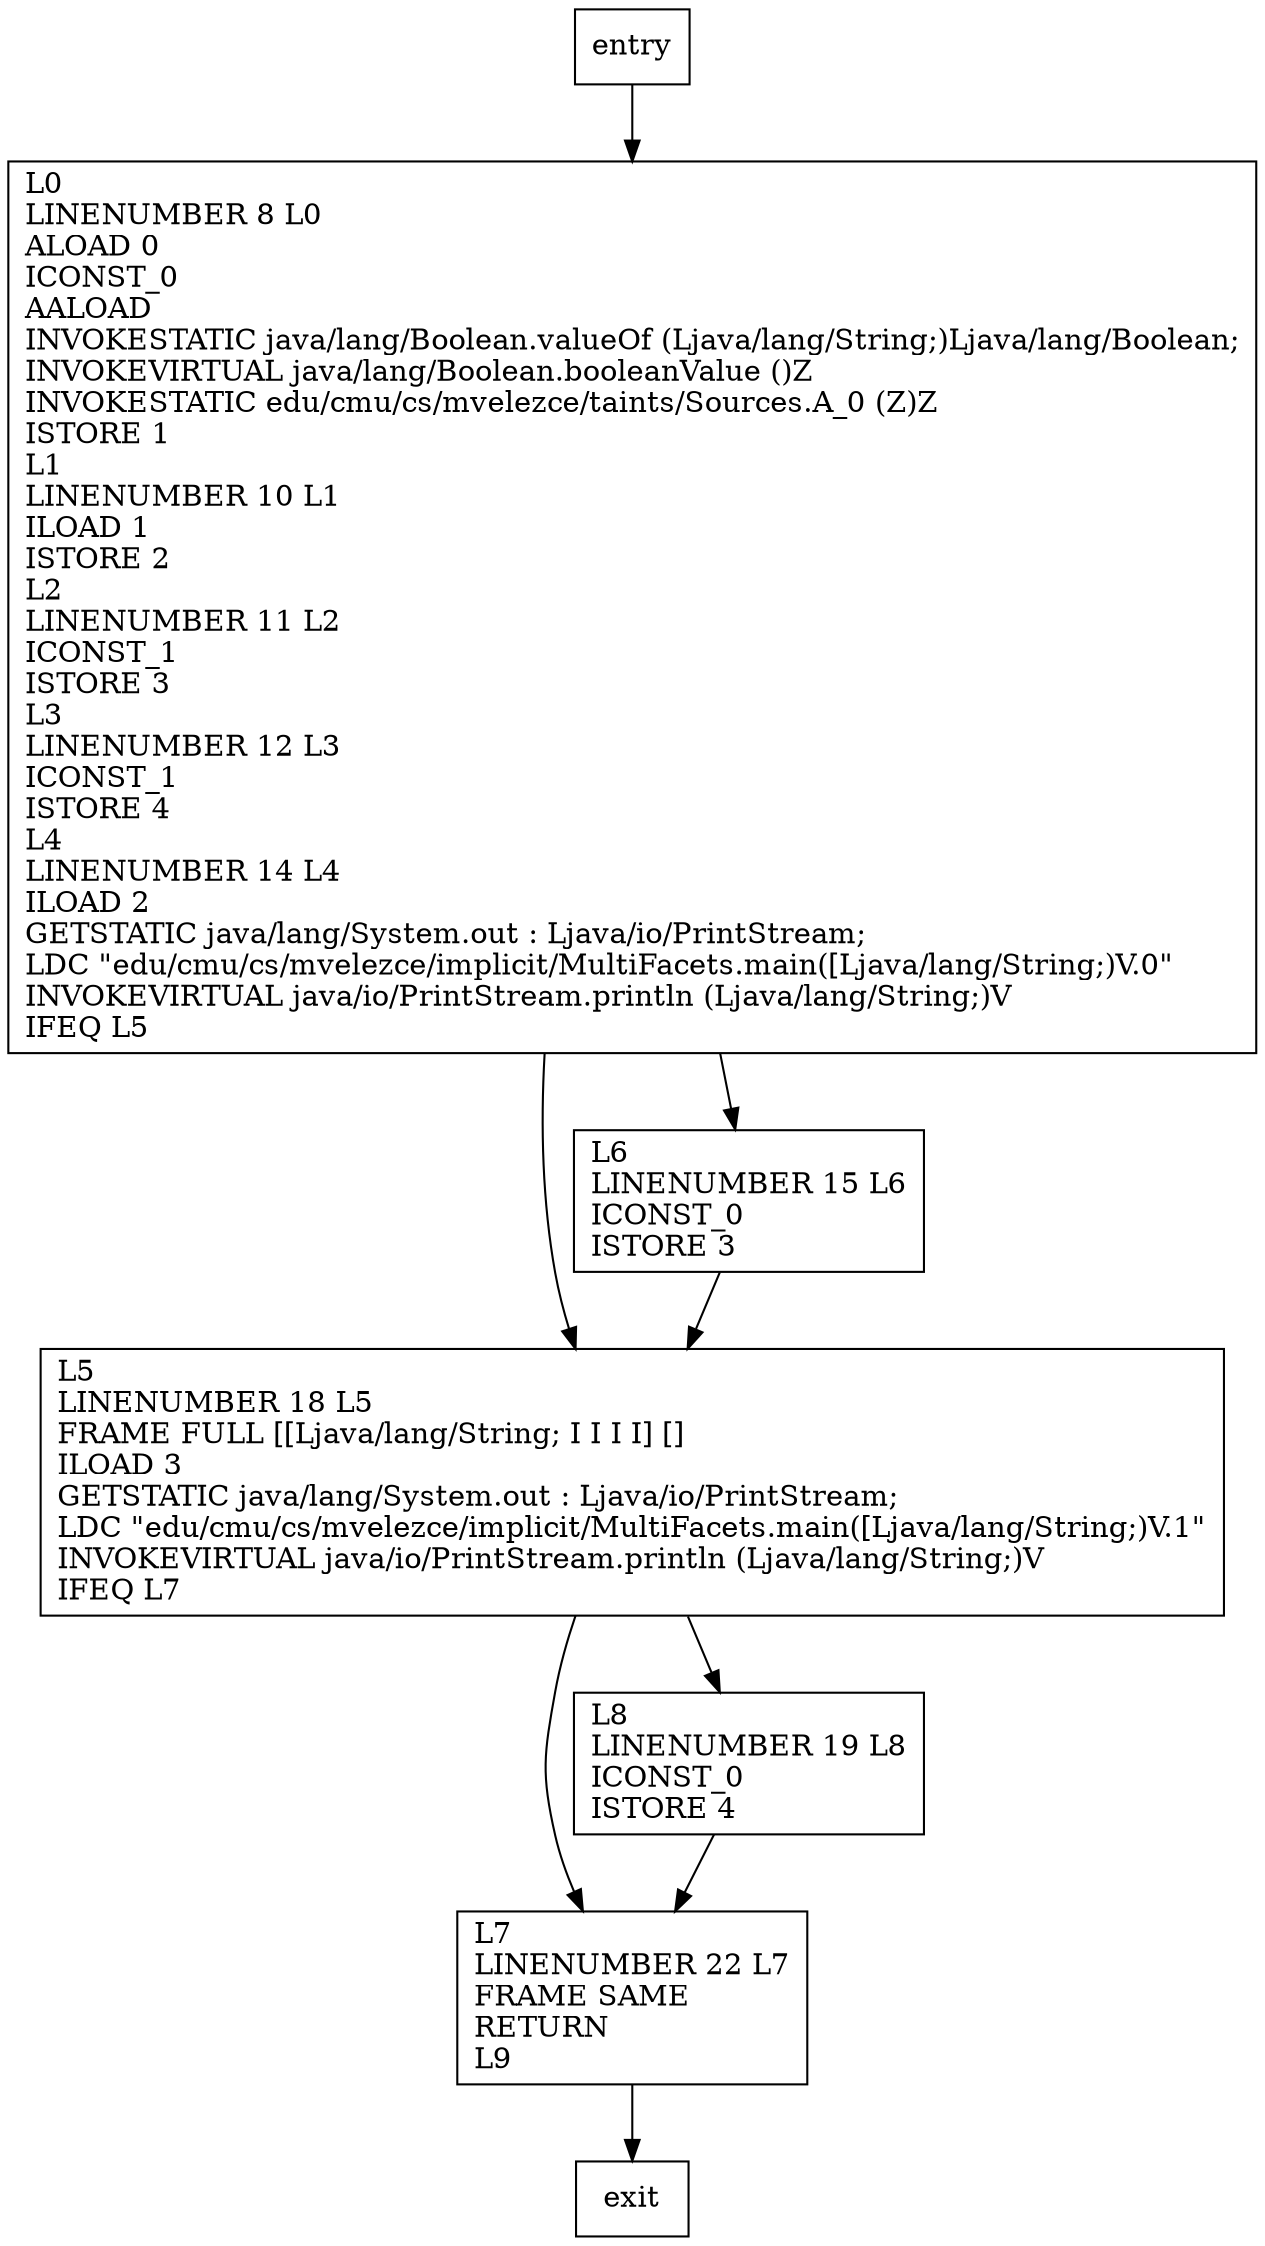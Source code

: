 digraph main {
node [shape=record];
538132628 [label="L5\lLINENUMBER 18 L5\lFRAME FULL [[Ljava/lang/String; I I I I] []\lILOAD 3\lGETSTATIC java/lang/System.out : Ljava/io/PrintStream;\lLDC \"edu/cmu/cs/mvelezce/implicit/MultiFacets.main([Ljava/lang/String;)V.1\"\lINVOKEVIRTUAL java/io/PrintStream.println (Ljava/lang/String;)V\lIFEQ L7\l"];
1886381510 [label="L7\lLINENUMBER 22 L7\lFRAME SAME\lRETURN\lL9\l"];
1988664928 [label="L8\lLINENUMBER 19 L8\lICONST_0\lISTORE 4\l"];
906370291 [label="L0\lLINENUMBER 8 L0\lALOAD 0\lICONST_0\lAALOAD\lINVOKESTATIC java/lang/Boolean.valueOf (Ljava/lang/String;)Ljava/lang/Boolean;\lINVOKEVIRTUAL java/lang/Boolean.booleanValue ()Z\lINVOKESTATIC edu/cmu/cs/mvelezce/taints/Sources.A_0 (Z)Z\lISTORE 1\lL1\lLINENUMBER 10 L1\lILOAD 1\lISTORE 2\lL2\lLINENUMBER 11 L2\lICONST_1\lISTORE 3\lL3\lLINENUMBER 12 L3\lICONST_1\lISTORE 4\lL4\lLINENUMBER 14 L4\lILOAD 2\lGETSTATIC java/lang/System.out : Ljava/io/PrintStream;\lLDC \"edu/cmu/cs/mvelezce/implicit/MultiFacets.main([Ljava/lang/String;)V.0\"\lINVOKEVIRTUAL java/io/PrintStream.println (Ljava/lang/String;)V\lIFEQ L5\l"];
1905114489 [label="L6\lLINENUMBER 15 L6\lICONST_0\lISTORE 3\l"];
entry;
exit;
entry -> 906370291;
538132628 -> 1886381510;
538132628 -> 1988664928;
1886381510 -> exit;
1988664928 -> 1886381510;
906370291 -> 538132628;
906370291 -> 1905114489;
1905114489 -> 538132628;
}
